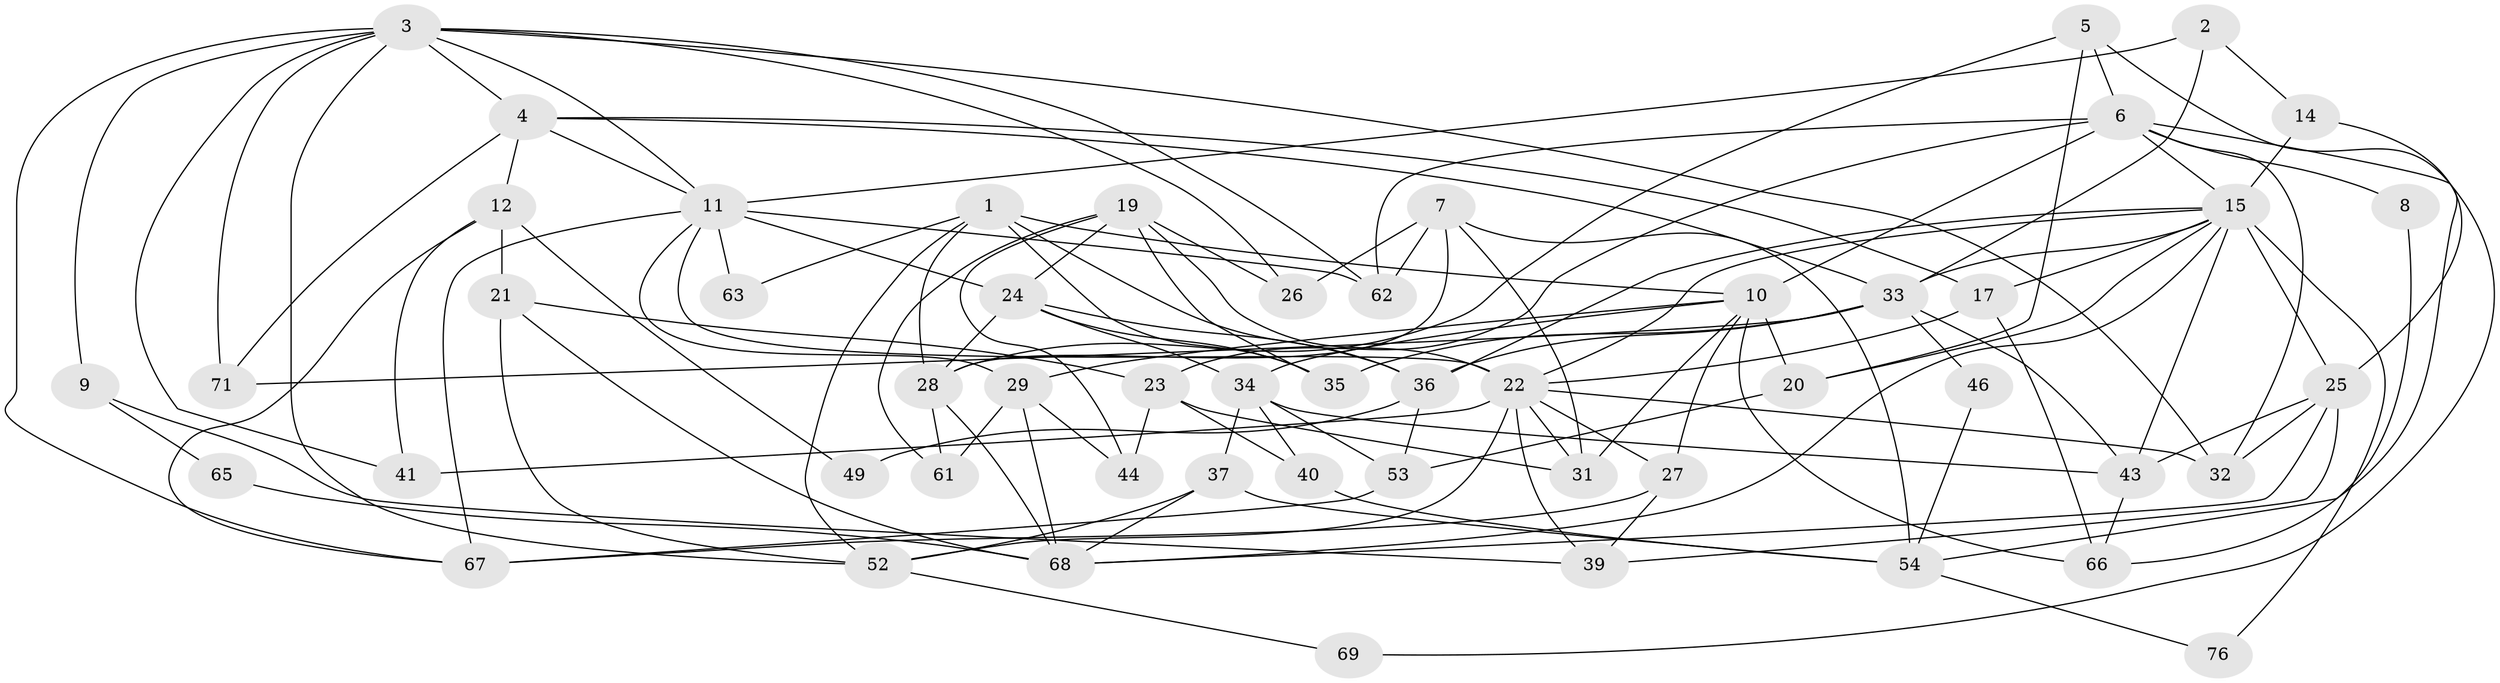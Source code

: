 // Generated by graph-tools (version 1.1) at 2025/52/02/27/25 19:52:02]
// undirected, 53 vertices, 127 edges
graph export_dot {
graph [start="1"]
  node [color=gray90,style=filled];
  1;
  2;
  3 [super="+59"];
  4;
  5 [super="+16"];
  6 [super="+13"];
  7 [super="+18"];
  8;
  9;
  10 [super="+38"];
  11 [super="+51"];
  12 [super="+56"];
  14;
  15 [super="+30"];
  17;
  19 [super="+42"];
  20;
  21;
  22 [super="+57"];
  23 [super="+48"];
  24 [super="+50"];
  25 [super="+70"];
  26;
  27;
  28 [super="+55"];
  29;
  31 [super="+74"];
  32;
  33 [super="+60"];
  34 [super="+45"];
  35;
  36;
  37 [super="+64"];
  39;
  40;
  41;
  43 [super="+47"];
  44;
  46;
  49;
  52 [super="+58"];
  53 [super="+75"];
  54;
  61;
  62;
  63;
  65;
  66;
  67 [super="+73"];
  68 [super="+72"];
  69;
  71;
  76;
  1 -- 35;
  1 -- 36;
  1 -- 10;
  1 -- 52;
  1 -- 63;
  1 -- 28;
  2 -- 11 [weight=2];
  2 -- 14;
  2 -- 33;
  3 -- 71;
  3 -- 4;
  3 -- 9;
  3 -- 26;
  3 -- 32;
  3 -- 52;
  3 -- 67;
  3 -- 41;
  3 -- 11;
  3 -- 62;
  4 -- 17;
  4 -- 11;
  4 -- 12;
  4 -- 71;
  4 -- 33;
  5 -- 28;
  5 -- 6;
  5 -- 20;
  5 -- 54;
  6 -- 32;
  6 -- 8;
  6 -- 69;
  6 -- 62;
  6 -- 15;
  6 -- 10;
  6 -- 23;
  7 -- 54;
  7 -- 26;
  7 -- 62;
  7 -- 31;
  7 -- 28;
  8 -- 66;
  9 -- 39;
  9 -- 65;
  10 -- 66;
  10 -- 20;
  10 -- 31;
  10 -- 34;
  10 -- 27;
  10 -- 29;
  11 -- 29;
  11 -- 63;
  11 -- 67;
  11 -- 22;
  11 -- 62;
  11 -- 24;
  12 -- 41;
  12 -- 21;
  12 -- 49;
  12 -- 67;
  14 -- 15;
  14 -- 25;
  15 -- 22;
  15 -- 68;
  15 -- 17;
  15 -- 20;
  15 -- 33;
  15 -- 36;
  15 -- 43;
  15 -- 76;
  15 -- 25;
  17 -- 22;
  17 -- 66;
  19 -- 35;
  19 -- 44;
  19 -- 61;
  19 -- 24;
  19 -- 26;
  19 -- 22;
  20 -- 53;
  21 -- 68;
  21 -- 52;
  21 -- 23;
  22 -- 32;
  22 -- 39;
  22 -- 31;
  22 -- 41;
  22 -- 27;
  22 -- 52;
  23 -- 31;
  23 -- 44;
  23 -- 40;
  24 -- 36;
  24 -- 28;
  24 -- 34;
  24 -- 35;
  25 -- 39;
  25 -- 32;
  25 -- 68;
  25 -- 43;
  27 -- 39;
  27 -- 67;
  28 -- 68;
  28 -- 61;
  29 -- 44;
  29 -- 61;
  29 -- 68;
  33 -- 36;
  33 -- 35;
  33 -- 71;
  33 -- 46;
  33 -- 43;
  34 -- 40;
  34 -- 43;
  34 -- 53;
  34 -- 37;
  36 -- 53;
  36 -- 49;
  37 -- 54;
  37 -- 68;
  37 -- 52;
  40 -- 54;
  43 -- 66;
  46 -- 54;
  52 -- 69;
  53 -- 67;
  54 -- 76;
  65 -- 68;
}
